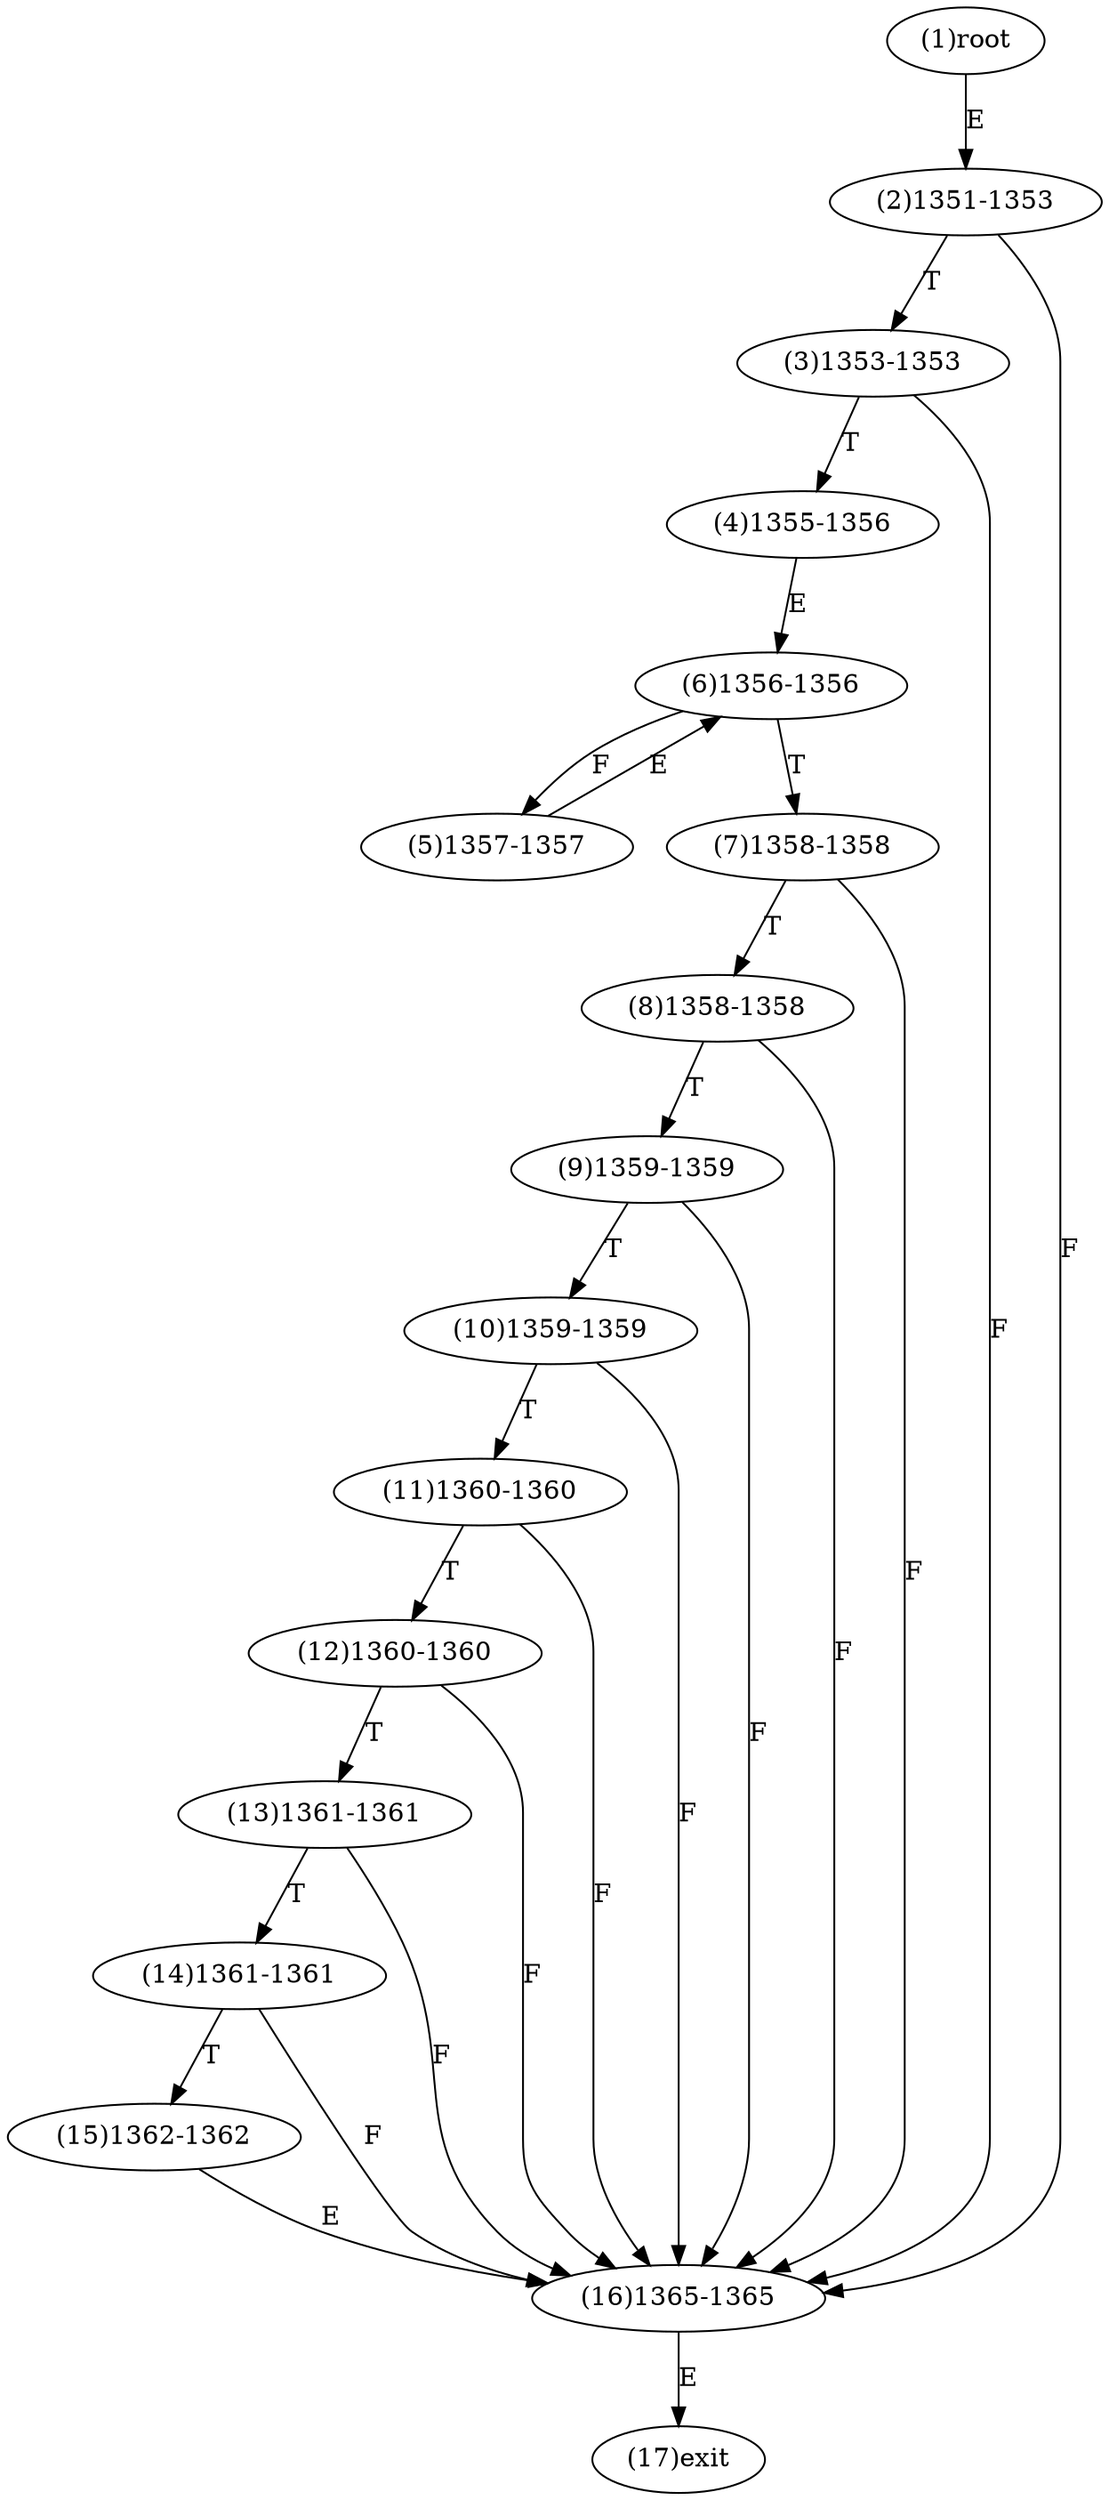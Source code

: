 digraph "" { 
1[ label="(1)root"];
2[ label="(2)1351-1353"];
3[ label="(3)1353-1353"];
4[ label="(4)1355-1356"];
5[ label="(5)1357-1357"];
6[ label="(6)1356-1356"];
7[ label="(7)1358-1358"];
8[ label="(8)1358-1358"];
9[ label="(9)1359-1359"];
10[ label="(10)1359-1359"];
11[ label="(11)1360-1360"];
12[ label="(12)1360-1360"];
13[ label="(13)1361-1361"];
14[ label="(14)1361-1361"];
15[ label="(15)1362-1362"];
17[ label="(17)exit"];
16[ label="(16)1365-1365"];
1->2[ label="E"];
2->16[ label="F"];
2->3[ label="T"];
3->16[ label="F"];
3->4[ label="T"];
4->6[ label="E"];
5->6[ label="E"];
6->5[ label="F"];
6->7[ label="T"];
7->16[ label="F"];
7->8[ label="T"];
8->16[ label="F"];
8->9[ label="T"];
9->16[ label="F"];
9->10[ label="T"];
10->16[ label="F"];
10->11[ label="T"];
11->16[ label="F"];
11->12[ label="T"];
12->16[ label="F"];
12->13[ label="T"];
13->16[ label="F"];
13->14[ label="T"];
14->16[ label="F"];
14->15[ label="T"];
15->16[ label="E"];
16->17[ label="E"];
}